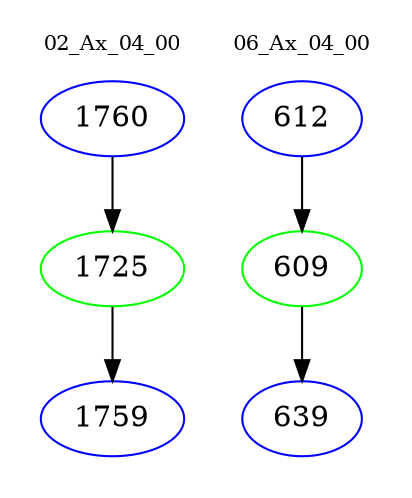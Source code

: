 digraph{
subgraph cluster_0 {
color = white
label = "02_Ax_04_00";
fontsize=10;
T0_1760 [label="1760", color="blue"]
T0_1760 -> T0_1725 [color="black"]
T0_1725 [label="1725", color="green"]
T0_1725 -> T0_1759 [color="black"]
T0_1759 [label="1759", color="blue"]
}
subgraph cluster_1 {
color = white
label = "06_Ax_04_00";
fontsize=10;
T1_612 [label="612", color="blue"]
T1_612 -> T1_609 [color="black"]
T1_609 [label="609", color="green"]
T1_609 -> T1_639 [color="black"]
T1_639 [label="639", color="blue"]
}
}
